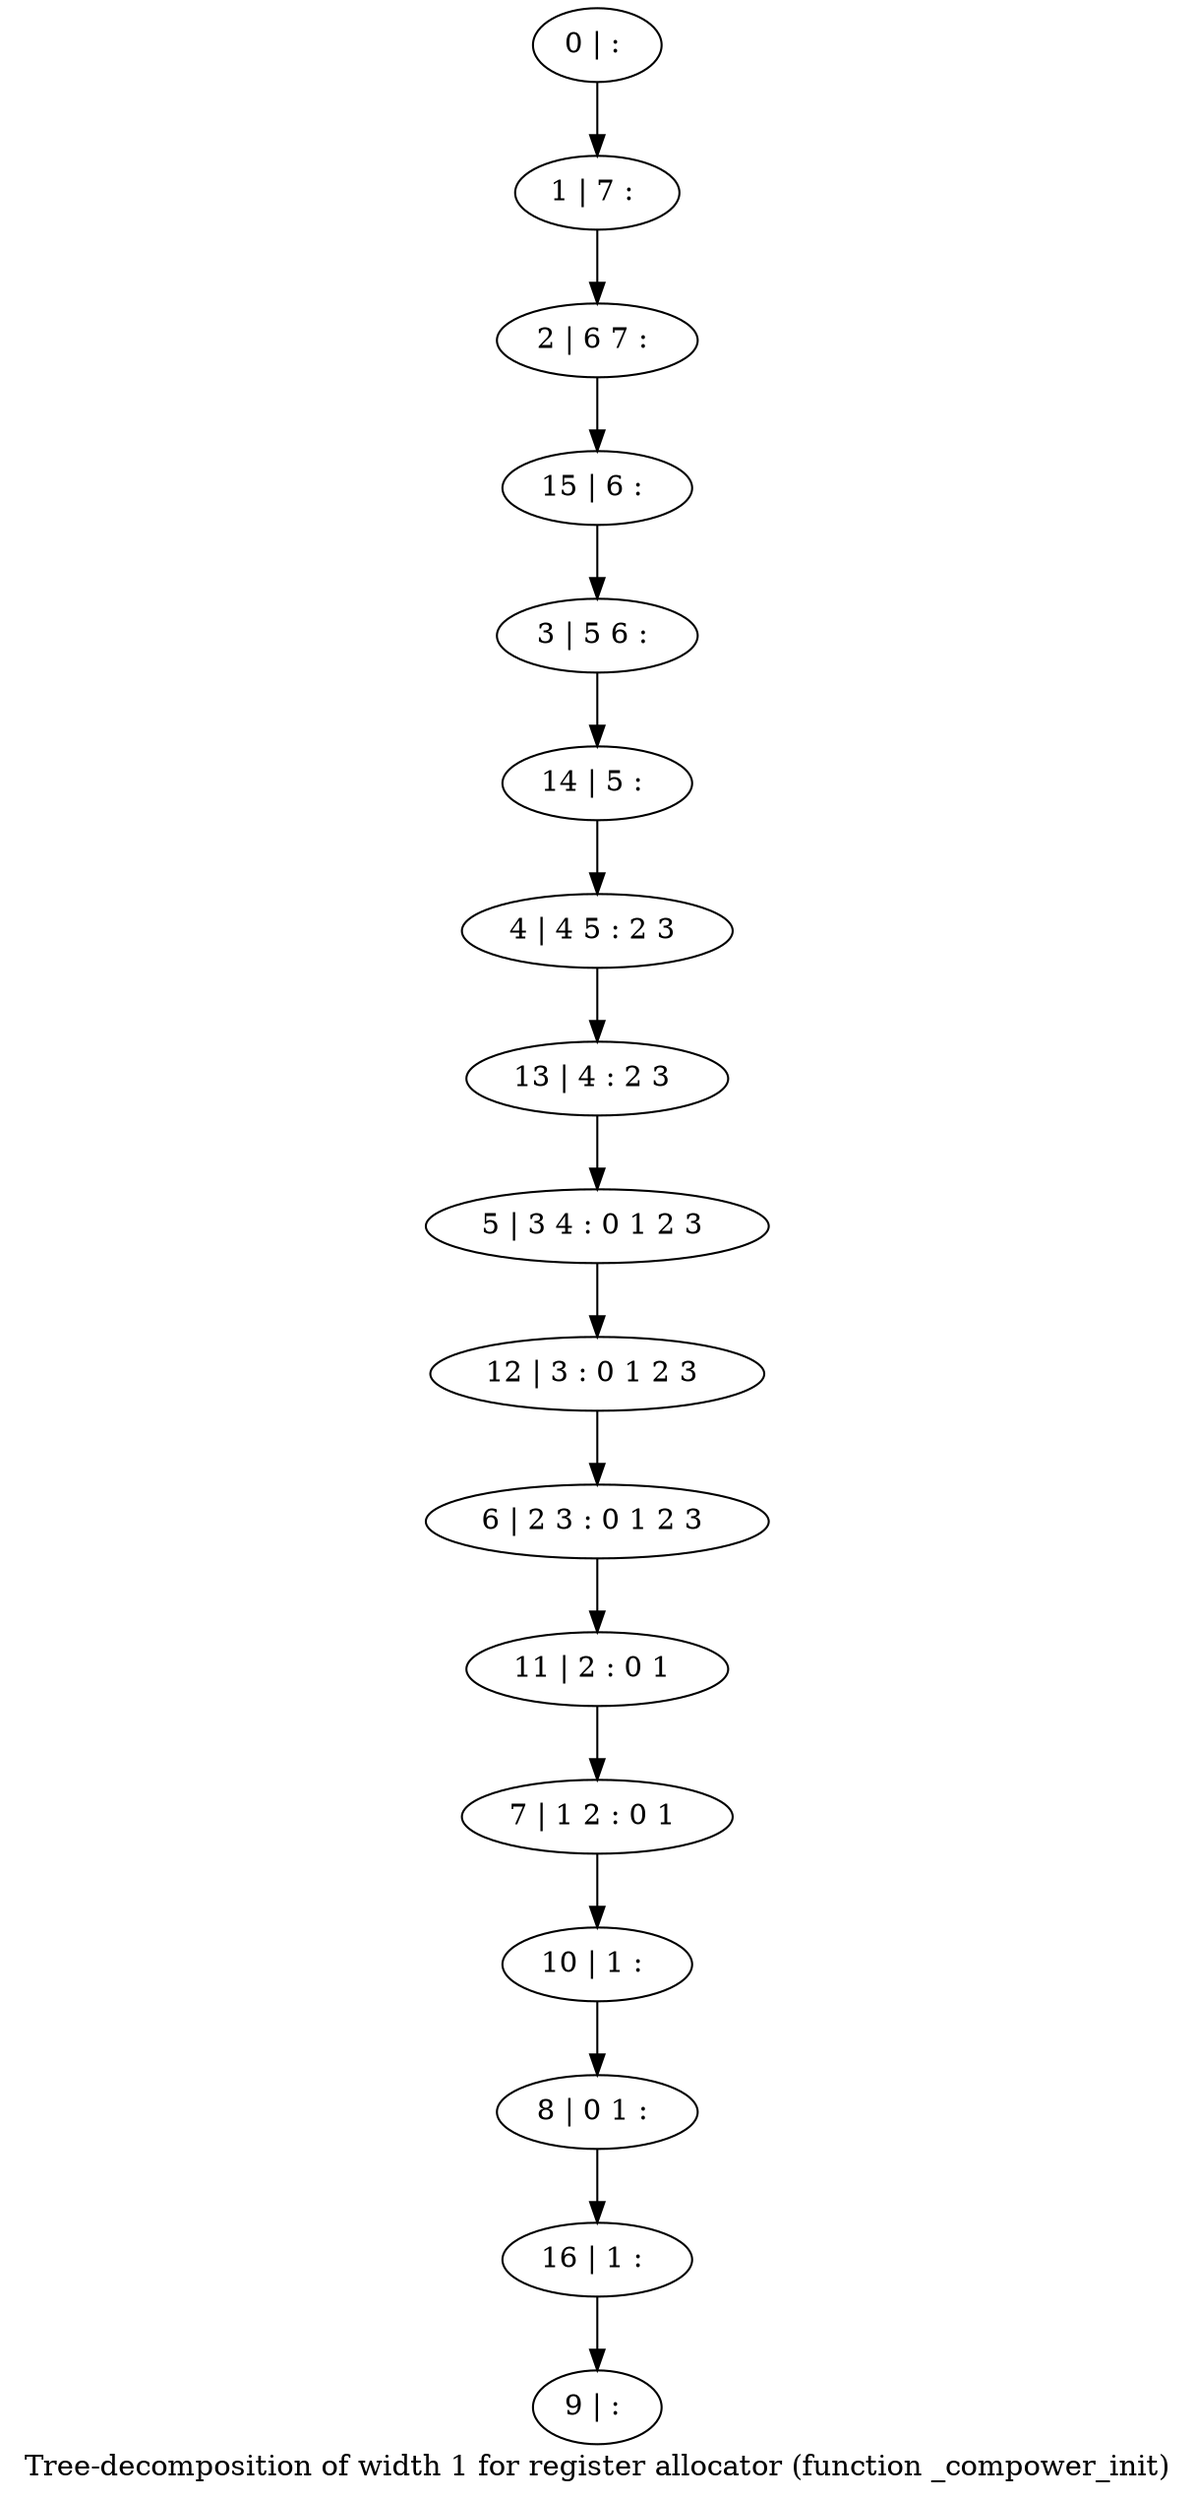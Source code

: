 digraph G {
graph [label="Tree-decomposition of width 1 for register allocator (function _compower_init)"]
0[label="0 | : "];
1[label="1 | 7 : "];
2[label="2 | 6 7 : "];
3[label="3 | 5 6 : "];
4[label="4 | 4 5 : 2 3 "];
5[label="5 | 3 4 : 0 1 2 3 "];
6[label="6 | 2 3 : 0 1 2 3 "];
7[label="7 | 1 2 : 0 1 "];
8[label="8 | 0 1 : "];
9[label="9 | : "];
10[label="10 | 1 : "];
11[label="11 | 2 : 0 1 "];
12[label="12 | 3 : 0 1 2 3 "];
13[label="13 | 4 : 2 3 "];
14[label="14 | 5 : "];
15[label="15 | 6 : "];
16[label="16 | 1 : "];
0->1 ;
1->2 ;
10->8 ;
7->10 ;
11->7 ;
6->11 ;
12->6 ;
5->12 ;
13->5 ;
4->13 ;
14->4 ;
3->14 ;
15->3 ;
2->15 ;
16->9 ;
8->16 ;
}
